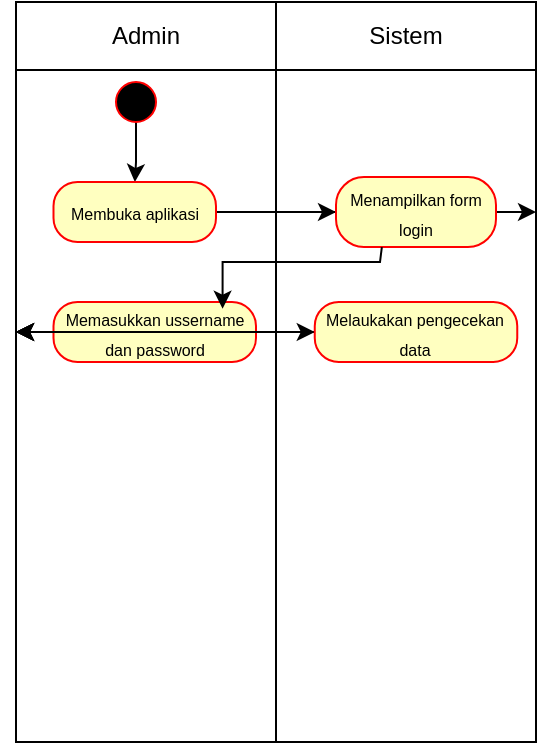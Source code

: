 <mxfile version="26.0.13">
  <diagram name="Halaman-1" id="MqKGEIth5LKYdhh4DC1I">
    <mxGraphModel dx="724" dy="384" grid="1" gridSize="10" guides="1" tooltips="1" connect="1" arrows="1" fold="1" page="1" pageScale="1" pageWidth="827" pageHeight="1169" math="0" shadow="0">
      <root>
        <mxCell id="0" />
        <mxCell id="1" parent="0" />
        <mxCell id="cGdt6X82NRQ2e_tPWnpX-28" value="" style="shape=table;startSize=0;container=1;collapsible=0;childLayout=tableLayout;" vertex="1" parent="1">
          <mxGeometry x="300" y="120" width="260" height="370" as="geometry" />
        </mxCell>
        <mxCell id="cGdt6X82NRQ2e_tPWnpX-29" value="" style="shape=tableRow;horizontal=0;startSize=0;swimlaneHead=0;swimlaneBody=0;strokeColor=inherit;top=0;left=0;bottom=0;right=0;collapsible=0;dropTarget=0;fillColor=none;points=[[0,0.5],[1,0.5]];portConstraint=eastwest;" vertex="1" parent="cGdt6X82NRQ2e_tPWnpX-28">
          <mxGeometry width="260" height="34" as="geometry" />
        </mxCell>
        <mxCell id="cGdt6X82NRQ2e_tPWnpX-30" value="Admin" style="shape=partialRectangle;html=1;whiteSpace=wrap;connectable=0;strokeColor=inherit;overflow=hidden;fillColor=none;top=0;left=0;bottom=0;right=0;pointerEvents=1;" vertex="1" parent="cGdt6X82NRQ2e_tPWnpX-29">
          <mxGeometry width="130" height="34" as="geometry">
            <mxRectangle width="130" height="34" as="alternateBounds" />
          </mxGeometry>
        </mxCell>
        <mxCell id="cGdt6X82NRQ2e_tPWnpX-31" value="Sistem" style="shape=partialRectangle;html=1;whiteSpace=wrap;connectable=0;strokeColor=inherit;overflow=hidden;fillColor=none;top=0;left=0;bottom=0;right=0;pointerEvents=1;" vertex="1" parent="cGdt6X82NRQ2e_tPWnpX-29">
          <mxGeometry x="130" width="130" height="34" as="geometry">
            <mxRectangle width="130" height="34" as="alternateBounds" />
          </mxGeometry>
        </mxCell>
        <mxCell id="cGdt6X82NRQ2e_tPWnpX-32" value="" style="shape=tableRow;horizontal=0;startSize=0;swimlaneHead=0;swimlaneBody=0;strokeColor=inherit;top=0;left=0;bottom=0;right=0;collapsible=0;dropTarget=0;fillColor=none;points=[[0,0.5],[1,0.5]];portConstraint=eastwest;" vertex="1" parent="cGdt6X82NRQ2e_tPWnpX-28">
          <mxGeometry y="34" width="260" height="336" as="geometry" />
        </mxCell>
        <mxCell id="cGdt6X82NRQ2e_tPWnpX-33" value="" style="shape=partialRectangle;html=1;whiteSpace=wrap;connectable=0;strokeColor=inherit;overflow=hidden;fillColor=none;top=0;left=0;bottom=0;right=0;pointerEvents=1;" vertex="1" parent="cGdt6X82NRQ2e_tPWnpX-32">
          <mxGeometry width="130" height="336" as="geometry">
            <mxRectangle width="130" height="336" as="alternateBounds" />
          </mxGeometry>
        </mxCell>
        <mxCell id="cGdt6X82NRQ2e_tPWnpX-34" value="" style="shape=partialRectangle;html=1;whiteSpace=wrap;connectable=0;strokeColor=inherit;overflow=hidden;fillColor=none;top=0;left=0;bottom=0;right=0;pointerEvents=1;" vertex="1" parent="cGdt6X82NRQ2e_tPWnpX-32">
          <mxGeometry x="130" width="130" height="336" as="geometry">
            <mxRectangle width="130" height="336" as="alternateBounds" />
          </mxGeometry>
        </mxCell>
        <mxCell id="cGdt6X82NRQ2e_tPWnpX-43" value="" style="whiteSpace=wrap;html=1;fillColor=#ffffc0;strokeColor=#ff0000;fontColor=#000000;rounded=1;arcSize=40;" vertex="1" parent="cGdt6X82NRQ2e_tPWnpX-32">
          <mxGeometry x="260" width="NaN" height="336" as="geometry">
            <mxRectangle width="NaN" height="336" as="alternateBounds" />
          </mxGeometry>
        </mxCell>
        <mxCell id="cGdt6X82NRQ2e_tPWnpX-49" value="" style="whiteSpace=wrap;html=1;fillColor=#ffffc0;strokeColor=#ff0000;fontColor=#000000;rounded=1;arcSize=40;" vertex="1" parent="cGdt6X82NRQ2e_tPWnpX-32">
          <mxGeometry width="NaN" height="336" as="geometry">
            <mxRectangle width="NaN" height="336" as="alternateBounds" />
          </mxGeometry>
        </mxCell>
        <mxCell id="cGdt6X82NRQ2e_tPWnpX-51" value="" style="whiteSpace=wrap;html=1;fillColor=#ffffc0;strokeColor=#ff0000;fontColor=#000000;rounded=1;arcSize=40;" vertex="1" parent="cGdt6X82NRQ2e_tPWnpX-32">
          <mxGeometry width="NaN" height="336" as="geometry">
            <mxRectangle width="NaN" height="336" as="alternateBounds" />
          </mxGeometry>
        </mxCell>
        <mxCell id="cGdt6X82NRQ2e_tPWnpX-55" value="" style="rhombus;whiteSpace=wrap;html=1;fillColor=#ffffc0;strokeColor=#ff0000;fontColor=#000000;rounded=1;arcSize=40;" vertex="1" parent="cGdt6X82NRQ2e_tPWnpX-32">
          <mxGeometry width="NaN" height="336" as="geometry">
            <mxRectangle width="NaN" height="336" as="alternateBounds" />
          </mxGeometry>
        </mxCell>
        <mxCell id="cGdt6X82NRQ2e_tPWnpX-57" value="" style="rhombus;whiteSpace=wrap;html=1;fillColor=#ffffc0;strokeColor=#ff0000;fontColor=#000000;rounded=1;arcSize=40;" vertex="1" parent="cGdt6X82NRQ2e_tPWnpX-32">
          <mxGeometry width="NaN" height="336" as="geometry">
            <mxRectangle width="NaN" height="336" as="alternateBounds" />
          </mxGeometry>
        </mxCell>
        <mxCell id="cGdt6X82NRQ2e_tPWnpX-42" value="" style="edgeStyle=orthogonalEdgeStyle;rounded=0;orthogonalLoop=1;jettySize=auto;html=1;" edge="1" parent="1" source="cGdt6X82NRQ2e_tPWnpX-37" target="cGdt6X82NRQ2e_tPWnpX-40">
          <mxGeometry relative="1" as="geometry" />
        </mxCell>
        <mxCell id="cGdt6X82NRQ2e_tPWnpX-37" value="" style="ellipse;whiteSpace=wrap;html=1;fillColor=#000000;strokeColor=#ff0000;" vertex="1" parent="1">
          <mxGeometry x="350" y="160" width="20" height="20" as="geometry" />
        </mxCell>
        <mxCell id="cGdt6X82NRQ2e_tPWnpX-44" value="" style="edgeStyle=orthogonalEdgeStyle;rounded=0;orthogonalLoop=1;jettySize=auto;html=1;" edge="1" parent="1" source="cGdt6X82NRQ2e_tPWnpX-40" target="cGdt6X82NRQ2e_tPWnpX-43">
          <mxGeometry relative="1" as="geometry" />
        </mxCell>
        <mxCell id="cGdt6X82NRQ2e_tPWnpX-46" value="" style="edgeStyle=orthogonalEdgeStyle;rounded=0;orthogonalLoop=1;jettySize=auto;html=1;" edge="1" parent="1" source="cGdt6X82NRQ2e_tPWnpX-40" target="cGdt6X82NRQ2e_tPWnpX-45">
          <mxGeometry relative="1" as="geometry" />
        </mxCell>
        <mxCell id="cGdt6X82NRQ2e_tPWnpX-40" value="&lt;font style=&quot;font-size: 8px;&quot;&gt;Membuka aplikasi&lt;/font&gt;" style="rounded=1;whiteSpace=wrap;html=1;arcSize=40;fontColor=#000000;fillColor=#ffffc0;strokeColor=#ff0000;" vertex="1" parent="1">
          <mxGeometry x="318.75" y="210" width="81.25" height="30" as="geometry" />
        </mxCell>
        <mxCell id="cGdt6X82NRQ2e_tPWnpX-45" value="&lt;font style=&quot;font-size: 8px;&quot;&gt;Menampilkan form login&lt;/font&gt;" style="rounded=1;whiteSpace=wrap;html=1;arcSize=40;fontColor=#000000;fillColor=#ffffc0;strokeColor=#ff0000;" vertex="1" parent="1">
          <mxGeometry x="460" y="207.5" width="80" height="35" as="geometry" />
        </mxCell>
        <mxCell id="cGdt6X82NRQ2e_tPWnpX-50" value="" style="edgeStyle=orthogonalEdgeStyle;rounded=0;orthogonalLoop=1;jettySize=auto;html=1;" edge="1" parent="1" source="cGdt6X82NRQ2e_tPWnpX-47" target="cGdt6X82NRQ2e_tPWnpX-49">
          <mxGeometry relative="1" as="geometry" />
        </mxCell>
        <mxCell id="cGdt6X82NRQ2e_tPWnpX-52" value="" style="edgeStyle=orthogonalEdgeStyle;rounded=0;orthogonalLoop=1;jettySize=auto;html=1;" edge="1" parent="1" source="cGdt6X82NRQ2e_tPWnpX-47" target="cGdt6X82NRQ2e_tPWnpX-51">
          <mxGeometry relative="1" as="geometry" />
        </mxCell>
        <mxCell id="cGdt6X82NRQ2e_tPWnpX-54" value="" style="edgeStyle=orthogonalEdgeStyle;rounded=0;orthogonalLoop=1;jettySize=auto;html=1;" edge="1" parent="1" source="cGdt6X82NRQ2e_tPWnpX-47" target="cGdt6X82NRQ2e_tPWnpX-53">
          <mxGeometry relative="1" as="geometry" />
        </mxCell>
        <mxCell id="cGdt6X82NRQ2e_tPWnpX-47" value="&lt;span style=&quot;background-color: transparent; color: light-dark(rgb(0, 0, 0), rgb(237, 237, 237)); font-size: 8px;&quot;&gt;Memasukkan ussername dan password&lt;/span&gt;" style="rounded=1;whiteSpace=wrap;html=1;arcSize=40;fontColor=#000000;fillColor=#ffffc0;strokeColor=#ff0000;" vertex="1" parent="1">
          <mxGeometry x="318.75" y="270" width="101.25" height="30" as="geometry" />
        </mxCell>
        <mxCell id="cGdt6X82NRQ2e_tPWnpX-48" value="" style="edgeStyle=orthogonalEdgeStyle;rounded=0;orthogonalLoop=1;jettySize=auto;html=1;entryX=0.835;entryY=0.112;entryDx=0;entryDy=0;entryPerimeter=0;" edge="1" parent="1" target="cGdt6X82NRQ2e_tPWnpX-47">
          <mxGeometry relative="1" as="geometry">
            <mxPoint x="482.93" y="242.52" as="sourcePoint" />
            <mxPoint x="414.04" y="274.5" as="targetPoint" />
            <Array as="points">
              <mxPoint x="482" y="242" />
              <mxPoint x="482" y="250" />
              <mxPoint x="386" y="250" />
            </Array>
          </mxGeometry>
        </mxCell>
        <mxCell id="cGdt6X82NRQ2e_tPWnpX-56" value="" style="edgeStyle=orthogonalEdgeStyle;rounded=0;orthogonalLoop=1;jettySize=auto;html=1;" edge="1" parent="1" source="cGdt6X82NRQ2e_tPWnpX-53" target="cGdt6X82NRQ2e_tPWnpX-55">
          <mxGeometry relative="1" as="geometry" />
        </mxCell>
        <mxCell id="cGdt6X82NRQ2e_tPWnpX-58" value="" style="edgeStyle=orthogonalEdgeStyle;rounded=0;orthogonalLoop=1;jettySize=auto;html=1;" edge="1" parent="1" source="cGdt6X82NRQ2e_tPWnpX-53" target="cGdt6X82NRQ2e_tPWnpX-57">
          <mxGeometry relative="1" as="geometry" />
        </mxCell>
        <mxCell id="cGdt6X82NRQ2e_tPWnpX-53" value="&lt;span style=&quot;background-color: transparent; color: light-dark(rgb(0, 0, 0), rgb(237, 237, 237)); font-size: 8px;&quot;&gt;Melaukakan pengecekan data&lt;/span&gt;" style="rounded=1;whiteSpace=wrap;html=1;arcSize=40;fontColor=#000000;fillColor=#ffffc0;strokeColor=#ff0000;" vertex="1" parent="1">
          <mxGeometry x="449.38" y="270" width="101.25" height="30" as="geometry" />
        </mxCell>
      </root>
    </mxGraphModel>
  </diagram>
</mxfile>
